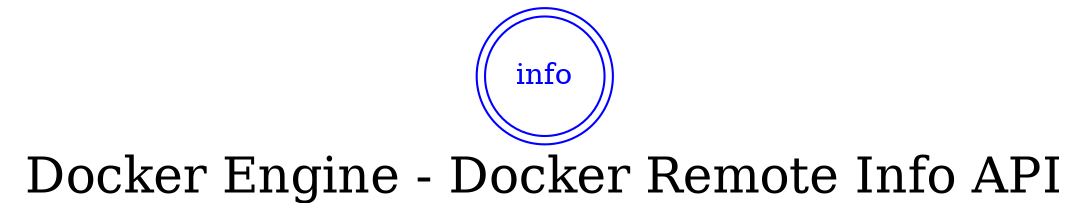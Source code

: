 digraph LexiconGraph {
graph[label="Docker Engine - Docker Remote Info API", fontsize=24]
splines=true
"info" [color=blue, fontcolor=blue, shape=doublecircle]
}
